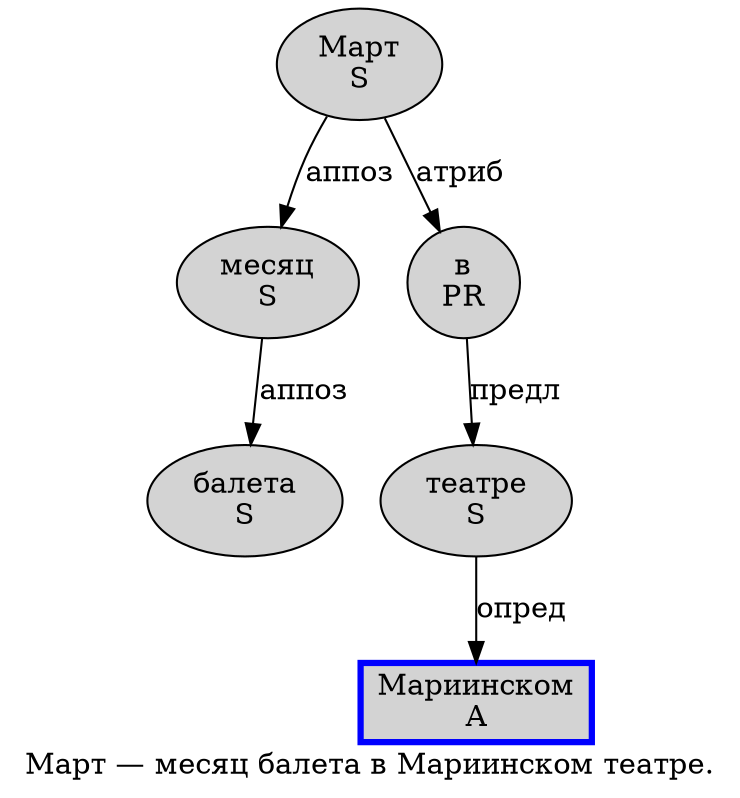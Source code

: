 digraph SENTENCE_125 {
	graph [label="Март — месяц балета в Мариинском театре."]
	node [style=filled]
		0 [label="Март
S" color="" fillcolor=lightgray penwidth=1 shape=ellipse]
		2 [label="месяц
S" color="" fillcolor=lightgray penwidth=1 shape=ellipse]
		3 [label="балета
S" color="" fillcolor=lightgray penwidth=1 shape=ellipse]
		4 [label="в
PR" color="" fillcolor=lightgray penwidth=1 shape=ellipse]
		5 [label="Мариинском
A" color=blue fillcolor=lightgray penwidth=3 shape=box]
		6 [label="театре
S" color="" fillcolor=lightgray penwidth=1 shape=ellipse]
			0 -> 2 [label="аппоз"]
			0 -> 4 [label="атриб"]
			4 -> 6 [label="предл"]
			2 -> 3 [label="аппоз"]
			6 -> 5 [label="опред"]
}